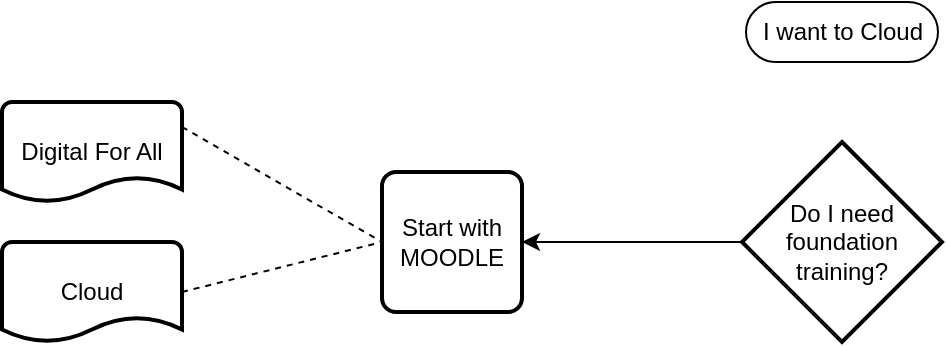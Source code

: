 <mxfile version="12.9.3" type="github"><diagram id="Sj6mC85eFsHQs_d47GOQ" name="Page-1"><mxGraphModel dx="1186" dy="795" grid="1" gridSize="10" guides="1" tooltips="1" connect="1" arrows="1" fold="1" page="1" pageScale="1" pageWidth="1169" pageHeight="1654" math="0" shadow="0"><root><mxCell id="0"/><mxCell id="1" parent="0"/><mxCell id="biIaPaWo2Yytos-6n9xJ-8" value="I want to Cloud" style="html=1;dashed=0;whitespace=wrap;shape=mxgraph.dfd.start" vertex="1" parent="1"><mxGeometry x="382" y="20" width="96" height="30" as="geometry"/></mxCell><mxCell id="biIaPaWo2Yytos-6n9xJ-17" style="edgeStyle=orthogonalEdgeStyle;rounded=0;orthogonalLoop=1;jettySize=auto;html=1;" edge="1" parent="1" source="biIaPaWo2Yytos-6n9xJ-9" target="biIaPaWo2Yytos-6n9xJ-12"><mxGeometry relative="1" as="geometry"/></mxCell><mxCell id="biIaPaWo2Yytos-6n9xJ-9" value="Do I need foundation training?" style="strokeWidth=2;html=1;shape=mxgraph.flowchart.decision;whiteSpace=wrap;" vertex="1" parent="1"><mxGeometry x="380" y="90" width="100" height="100" as="geometry"/></mxCell><mxCell id="biIaPaWo2Yytos-6n9xJ-12" value="Start with MOODLE" style="rounded=1;whiteSpace=wrap;html=1;absoluteArcSize=1;arcSize=14;strokeWidth=2;" vertex="1" parent="1"><mxGeometry x="200" y="105" width="70" height="70" as="geometry"/></mxCell><mxCell id="biIaPaWo2Yytos-6n9xJ-18" value="Digital For All" style="strokeWidth=2;html=1;shape=mxgraph.flowchart.document2;whiteSpace=wrap;size=0.25;" vertex="1" parent="1"><mxGeometry x="10" y="70" width="90" height="50" as="geometry"/></mxCell><mxCell id="biIaPaWo2Yytos-6n9xJ-19" value="Cloud" style="strokeWidth=2;html=1;shape=mxgraph.flowchart.document2;whiteSpace=wrap;size=0.25;" vertex="1" parent="1"><mxGeometry x="10" y="140" width="90" height="50" as="geometry"/></mxCell><mxCell id="biIaPaWo2Yytos-6n9xJ-20" value="" style="endArrow=none;dashed=1;html=1;entryX=0;entryY=0.5;entryDx=0;entryDy=0;exitX=1;exitY=0.25;exitDx=0;exitDy=0;exitPerimeter=0;" edge="1" parent="1" source="biIaPaWo2Yytos-6n9xJ-18" target="biIaPaWo2Yytos-6n9xJ-12"><mxGeometry width="50" height="50" relative="1" as="geometry"><mxPoint x="520" y="360" as="sourcePoint"/><mxPoint x="570" y="310" as="targetPoint"/></mxGeometry></mxCell><mxCell id="biIaPaWo2Yytos-6n9xJ-21" value="" style="endArrow=none;dashed=1;html=1;entryX=0;entryY=0.5;entryDx=0;entryDy=0;exitX=1;exitY=0.5;exitDx=0;exitDy=0;exitPerimeter=0;" edge="1" parent="1" source="biIaPaWo2Yytos-6n9xJ-19" target="biIaPaWo2Yytos-6n9xJ-12"><mxGeometry width="50" height="50" relative="1" as="geometry"><mxPoint x="110" y="92.5" as="sourcePoint"/><mxPoint x="210" y="150" as="targetPoint"/></mxGeometry></mxCell></root></mxGraphModel></diagram></mxfile>